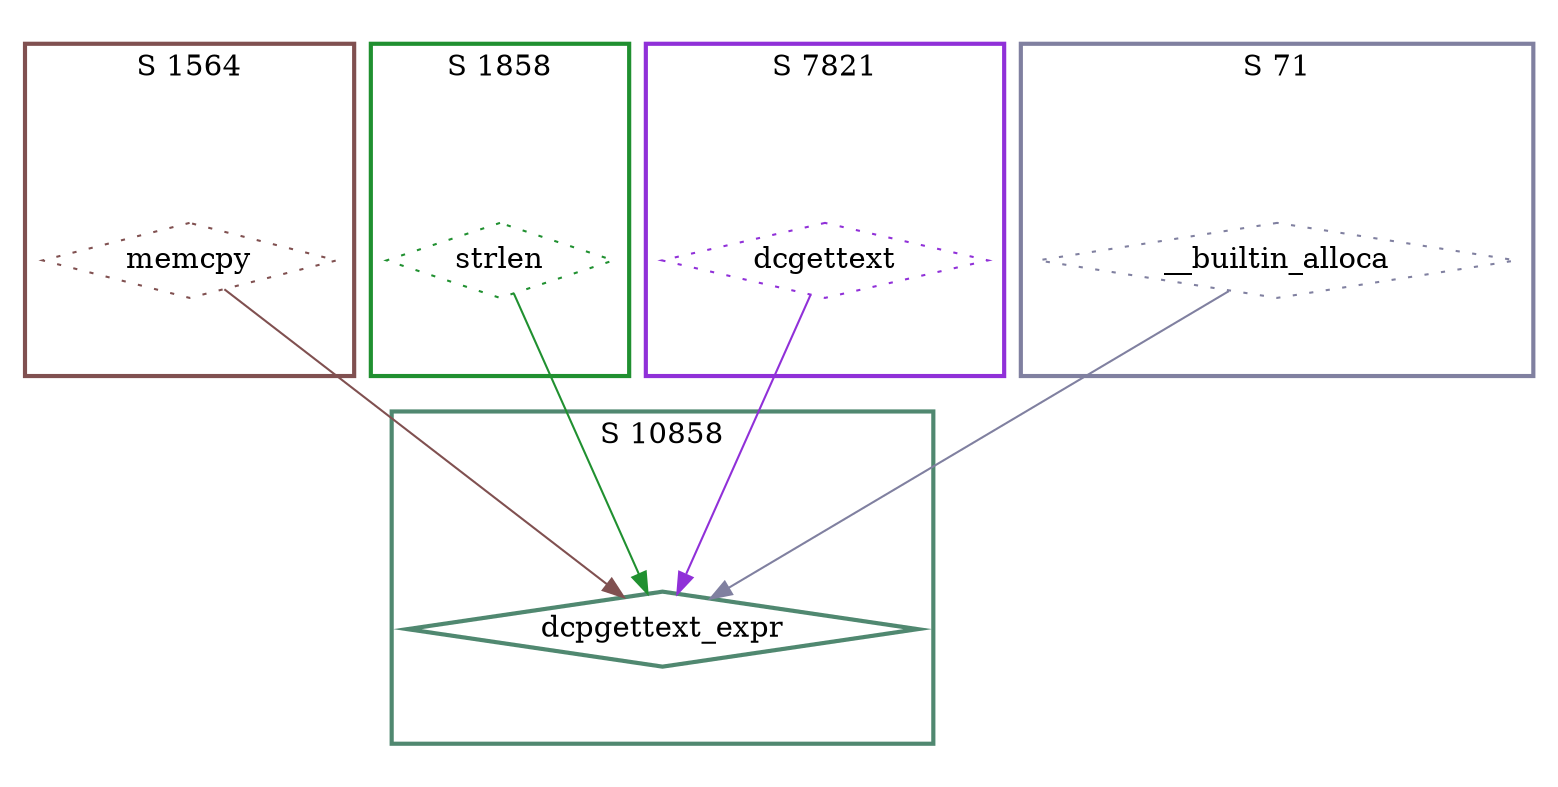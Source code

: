 digraph G {
  ratio=0.500000;
  "UV memcpy (1564)" [shape=diamond, label="memcpy", color="#805050",
                      style=dotted];
  "UV strlen (1858)" [shape=diamond, label="strlen", color="#209030",
                      style=dotted];
  "UV dcgettext (7821)" [shape=diamond, label="dcgettext", color="#9030D8",
                         style=dotted];
  "UV __builtin_alloca (71)" [shape=diamond, label="__builtin_alloca",
                              color="#8080A0", style=dotted];
  "UV dcpgettext_expr (10858)" [shape=diamond, label="dcpgettext_expr",
                                color="#508870", style=bold];
  
  subgraph cluster_10858 { label="S 10858";
    color="#508870";
    style=bold;
    "UV dcpgettext_expr (10858)"; };
  subgraph cluster_71 { label="S 71";
    color="#8080A0";
    style=bold;
    "UV __builtin_alloca (71)"; };
  subgraph cluster_1564 { label="S 1564";
    color="#805050";
    style=bold;
    "UV memcpy (1564)"; };
  subgraph cluster_7821 { label="S 7821";
    color="#9030D8";
    style=bold;
    "UV dcgettext (7821)"; };
  subgraph cluster_1858 { label="S 1858";
    color="#209030";
    style=bold;
    "UV strlen (1858)"; };
  
  "UV memcpy (1564)" -> "UV dcpgettext_expr (10858)" [color="#805050"];
  "UV strlen (1858)" -> "UV dcpgettext_expr (10858)" [color="#209030"];
  "UV dcgettext (7821)" -> "UV dcpgettext_expr (10858)" [color="#9030D8"];
  "UV __builtin_alloca (71)" -> "UV dcpgettext_expr (10858)" [color="#8080A0"];
  
  }